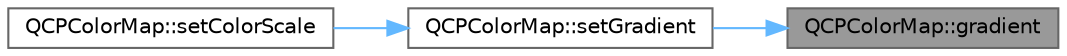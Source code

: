 digraph "QCPColorMap::gradient"
{
 // LATEX_PDF_SIZE
  bgcolor="transparent";
  edge [fontname=Helvetica,fontsize=10,labelfontname=Helvetica,labelfontsize=10];
  node [fontname=Helvetica,fontsize=10,shape=box,height=0.2,width=0.4];
  rankdir="RL";
  Node1 [label="QCPColorMap::gradient",height=0.2,width=0.4,color="gray40", fillcolor="grey60", style="filled", fontcolor="black",tooltip=" "];
  Node1 -> Node2 [dir="back",color="steelblue1",style="solid"];
  Node2 [label="QCPColorMap::setGradient",height=0.2,width=0.4,color="grey40", fillcolor="white", style="filled",URL="$class_q_c_p_color_map.html#a7313c78360471cead3576341a2c50377",tooltip=" "];
  Node2 -> Node3 [dir="back",color="steelblue1",style="solid"];
  Node3 [label="QCPColorMap::setColorScale",height=0.2,width=0.4,color="grey40", fillcolor="white", style="filled",URL="$class_q_c_p_color_map.html#aa828921db364fe3c6af4619580ab85fd",tooltip=" "];
}
